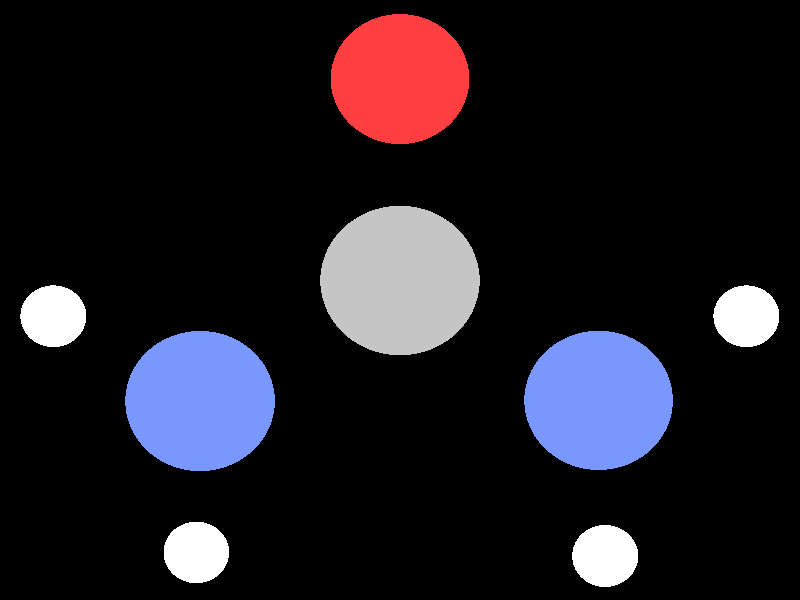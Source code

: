 #include "colors.inc"
#include "finish.inc"

global_settings {assumed_gamma 1 max_trace_level 6}
background {color White transmit 1.0}
camera {perspective
  right -4.60*x up 3.68*y
  direction 50.00*z
  location <0,0,50.00> look_at <0,0,0>}
light_source {<  2.00,   3.00,  40.00> color White
  area_light <0.70, 0, 0>, <0, 0.70, 0>, 3, 3
  adaptive 1 jitter}

#declare simple = finish {phong 0.7}
#declare pale = finish {ambient 0.5 diffuse 0.85 roughness 0.001 specular 0.200 }
#declare intermediate = finish {ambient 0.3 diffuse 0.6 specular 0.1 roughness 0.04}
#declare vmd = finish {ambient 0.0 diffuse 0.65 phong 0.1 phong_size 40.0 specular 0.5 }
#declare jmol = finish {ambient 0.2 diffuse 0.6 specular 1 roughness 0.001 metallic}
#declare ase2 = finish {ambient 0.05 brilliance 3 diffuse 0.6 metallic specular 0.7 roughness 0.04 reflection 0.15}
#declare ase3 = finish {ambient 0.15 brilliance 2 diffuse 0.6 metallic specular 1.0 roughness 0.001 reflection 0.0}
#declare glass = finish {ambient 0.05 diffuse 0.3 specular 1.0 roughness 0.001}
#declare glass2 = finish {ambient 0.01 diffuse 0.3 specular 1.0 reflection 0.25 roughness 0.001}
#declare Rcell = 0.100;
#declare Rbond = 0.100;

#macro atom(LOC, R, COL, TRANS, FIN)
  sphere{LOC, R texture{pigment{color COL transmit TRANS} finish{FIN}}}
#end
#macro constrain(LOC, R, COL, TRANS FIN)
union{torus{R, Rcell rotate 45*z texture{pigment{color COL transmit TRANS} finish{FIN}}}
      torus{R, Rcell rotate -45*z texture{pigment{color COL transmit TRANS} finish{FIN}}}
      translate LOC}
#end

atom(<  1.18,  -1.57,   0.00>, 0.19, rgb <1.00, 1.00, 1.00>, 0.0, ase3) // #0 
atom(<  1.15,  -0.62,  -0.36>, 0.43, rgb <0.19, 0.31, 0.97>, 0.0, ase3) // #1 
atom(<  2.00,  -0.10,  -0.21>, 0.19, rgb <1.00, 1.00, 1.00>, 0.0, ase3) // #2 
atom(<  0.00,   0.12,  -0.19>, 0.46, rgb <0.56, 0.56, 0.56>, 0.0, ase3) // #3 
atom(<  0.00,   1.36,  -0.19>, 0.40, rgb <1.00, 0.05, 0.05>, 0.0, ase3) // #4 
atom(< -1.15,  -0.62,  -0.02>, 0.43, rgb <0.19, 0.31, 0.97>, 0.0, ase3) // #5 
atom(< -2.00,  -0.10,  -0.17>, 0.19, rgb <1.00, 1.00, 1.00>, 0.0, ase3) // #6 
atom(< -1.18,  -1.56,  -0.38>, 0.19, rgb <1.00, 1.00, 1.00>, 0.0, ase3) // #7 
